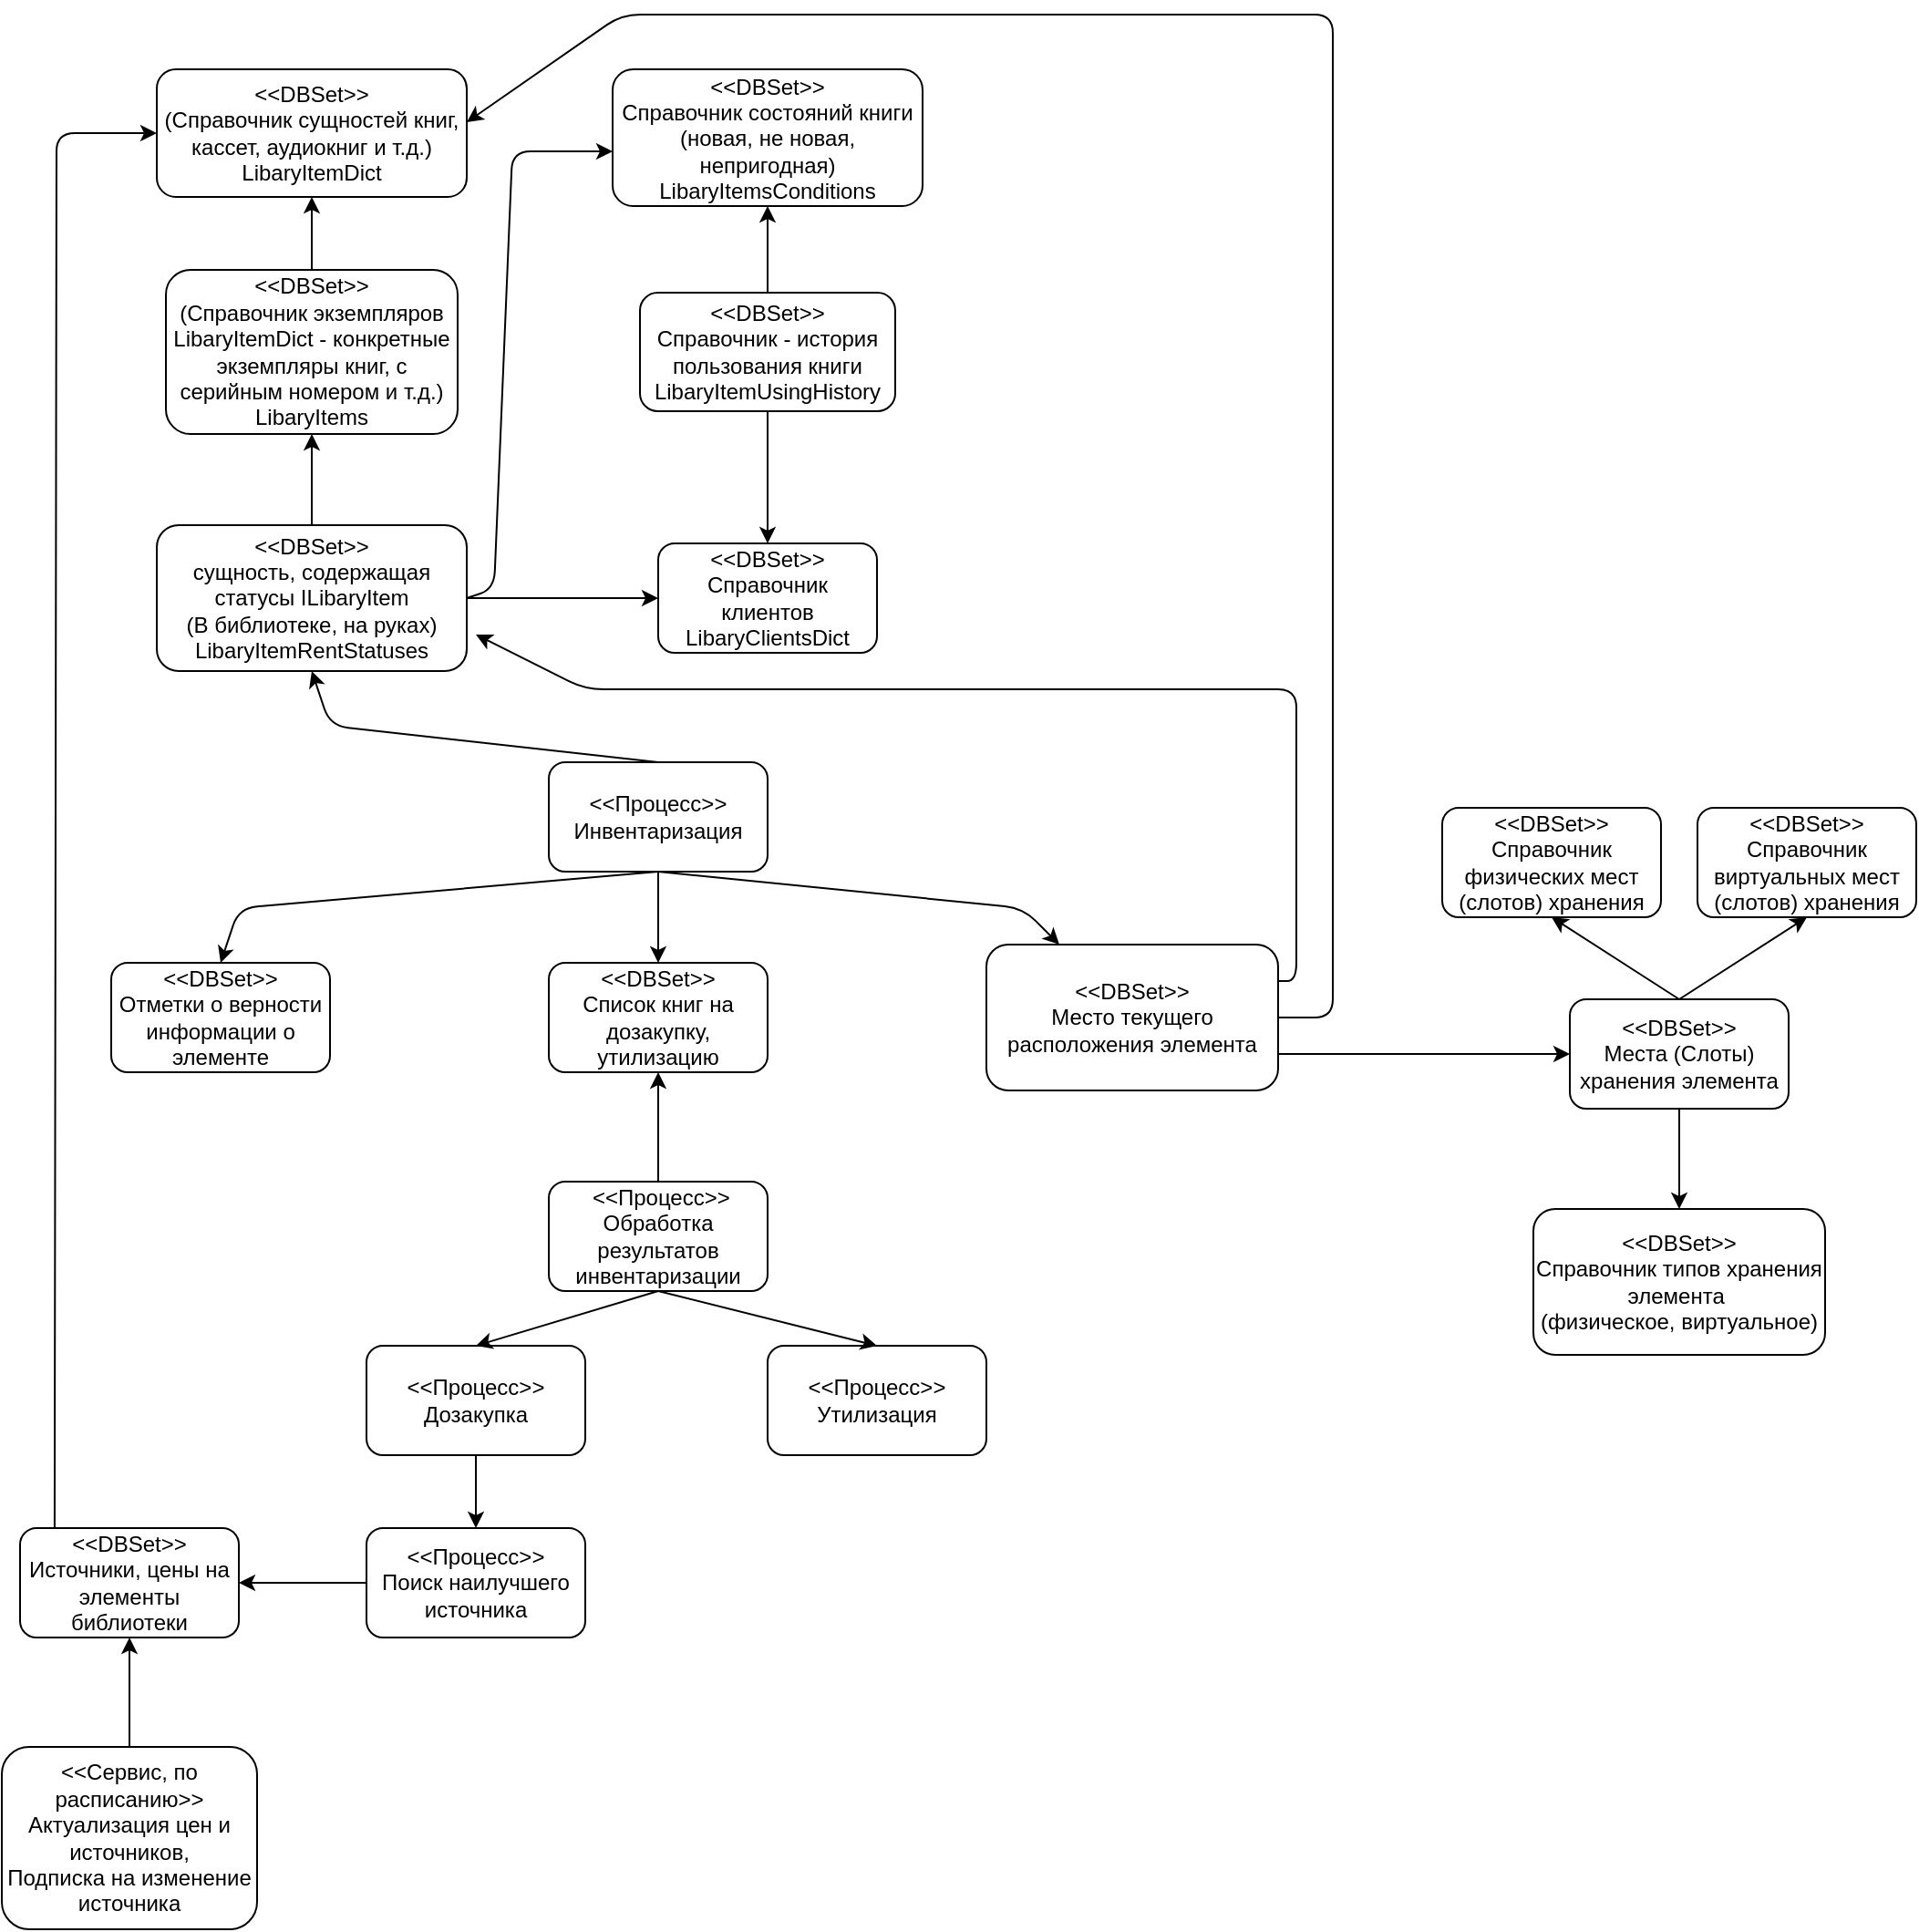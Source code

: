 <mxfile version="14.0.4" type="github">
  <diagram id="gK14NHplJyLcYUVit-RU" name="Page-1">
    <mxGraphModel dx="1422" dy="762" grid="1" gridSize="10" guides="1" tooltips="1" connect="1" arrows="1" fold="1" page="1" pageScale="1" pageWidth="827" pageHeight="1169" math="0" shadow="0">
      <root>
        <mxCell id="0" />
        <mxCell id="1" parent="0" />
        <mxCell id="wRO5aNu6ZZUKkR4L5Q84-1" value="&amp;lt;&amp;lt;Процесс&amp;gt;&amp;gt;&lt;br&gt;Инвентаризация" style="rounded=1;whiteSpace=wrap;html=1;" vertex="1" parent="1">
          <mxGeometry x="310" y="560" width="120" height="60" as="geometry" />
        </mxCell>
        <mxCell id="wRO5aNu6ZZUKkR4L5Q84-17" style="edgeStyle=orthogonalEdgeStyle;rounded=0;orthogonalLoop=1;jettySize=auto;html=1;" edge="1" parent="1" source="wRO5aNu6ZZUKkR4L5Q84-2" target="wRO5aNu6ZZUKkR4L5Q84-10">
          <mxGeometry relative="1" as="geometry" />
        </mxCell>
        <mxCell id="wRO5aNu6ZZUKkR4L5Q84-2" value="&amp;lt;&amp;lt;DBSet&amp;gt;&amp;gt;&lt;br&gt;сущность, содержащая статусы ILibaryItem&lt;br&gt;(В библиотеке, на руках)&lt;br&gt;LibaryItemRentStatuses" style="rounded=1;whiteSpace=wrap;html=1;" vertex="1" parent="1">
          <mxGeometry x="95" y="430" width="170" height="80" as="geometry" />
        </mxCell>
        <mxCell id="wRO5aNu6ZZUKkR4L5Q84-3" value="" style="endArrow=classic;html=1;exitX=0.5;exitY=0;exitDx=0;exitDy=0;entryX=0.5;entryY=1;entryDx=0;entryDy=0;" edge="1" parent="1" source="wRO5aNu6ZZUKkR4L5Q84-1" target="wRO5aNu6ZZUKkR4L5Q84-2">
          <mxGeometry width="50" height="50" relative="1" as="geometry">
            <mxPoint x="390" y="280" as="sourcePoint" />
            <mxPoint x="440" y="230" as="targetPoint" />
            <Array as="points">
              <mxPoint x="190" y="540" />
            </Array>
          </mxGeometry>
        </mxCell>
        <mxCell id="wRO5aNu6ZZUKkR4L5Q84-4" value="&amp;lt;&amp;lt;DBSet&amp;gt;&amp;gt;&lt;br&gt;(Справочник сущностей книг, кассет, аудиокниг и т.д.)&lt;br&gt;LibaryItemDict" style="rounded=1;whiteSpace=wrap;html=1;" vertex="1" parent="1">
          <mxGeometry x="95" y="180" width="170" height="70" as="geometry" />
        </mxCell>
        <mxCell id="wRO5aNu6ZZUKkR4L5Q84-6" value="&amp;lt;&amp;lt;DBSet&amp;gt;&amp;gt;&lt;br&gt;(Справочник экземпляров LibaryItemDict - конкретные экземпляры книг, с серийным номером и т.д.)&lt;br&gt;LibaryItems" style="rounded=1;whiteSpace=wrap;html=1;" vertex="1" parent="1">
          <mxGeometry x="100" y="290" width="160" height="90" as="geometry" />
        </mxCell>
        <mxCell id="wRO5aNu6ZZUKkR4L5Q84-7" value="" style="endArrow=classic;html=1;entryX=0.5;entryY=1;entryDx=0;entryDy=0;exitX=0.5;exitY=0;exitDx=0;exitDy=0;" edge="1" parent="1" source="wRO5aNu6ZZUKkR4L5Q84-6" target="wRO5aNu6ZZUKkR4L5Q84-4">
          <mxGeometry width="50" height="50" relative="1" as="geometry">
            <mxPoint x="390" y="300" as="sourcePoint" />
            <mxPoint x="440" y="250" as="targetPoint" />
          </mxGeometry>
        </mxCell>
        <mxCell id="wRO5aNu6ZZUKkR4L5Q84-8" value="" style="endArrow=classic;html=1;exitX=0.5;exitY=0;exitDx=0;exitDy=0;entryX=0.5;entryY=1;entryDx=0;entryDy=0;" edge="1" parent="1" source="wRO5aNu6ZZUKkR4L5Q84-2" target="wRO5aNu6ZZUKkR4L5Q84-6">
          <mxGeometry width="50" height="50" relative="1" as="geometry">
            <mxPoint x="390" y="300" as="sourcePoint" />
            <mxPoint x="440" y="250" as="targetPoint" />
          </mxGeometry>
        </mxCell>
        <mxCell id="wRO5aNu6ZZUKkR4L5Q84-16" style="edgeStyle=orthogonalEdgeStyle;rounded=0;orthogonalLoop=1;jettySize=auto;html=1;entryX=0.5;entryY=1;entryDx=0;entryDy=0;" edge="1" parent="1" source="wRO5aNu6ZZUKkR4L5Q84-9" target="wRO5aNu6ZZUKkR4L5Q84-13">
          <mxGeometry relative="1" as="geometry" />
        </mxCell>
        <mxCell id="wRO5aNu6ZZUKkR4L5Q84-9" value="&amp;lt;&amp;lt;DBSet&amp;gt;&amp;gt;&lt;br&gt;Справочник - история пользования книги&lt;br&gt;LibaryItemUsingHistory" style="rounded=1;whiteSpace=wrap;html=1;" vertex="1" parent="1">
          <mxGeometry x="360" y="302.5" width="140" height="65" as="geometry" />
        </mxCell>
        <mxCell id="wRO5aNu6ZZUKkR4L5Q84-10" value="&amp;lt;&amp;lt;DBSet&amp;gt;&amp;gt;&lt;br&gt;Справочник клиентов&lt;br&gt;LibaryClientsDict" style="rounded=1;whiteSpace=wrap;html=1;" vertex="1" parent="1">
          <mxGeometry x="370" y="440" width="120" height="60" as="geometry" />
        </mxCell>
        <mxCell id="wRO5aNu6ZZUKkR4L5Q84-11" value="" style="endArrow=classic;html=1;entryX=0;entryY=0.6;entryDx=0;entryDy=0;exitX=1;exitY=0.5;exitDx=0;exitDy=0;entryPerimeter=0;" edge="1" parent="1" source="wRO5aNu6ZZUKkR4L5Q84-2" target="wRO5aNu6ZZUKkR4L5Q84-13">
          <mxGeometry width="50" height="50" relative="1" as="geometry">
            <mxPoint x="390" y="350" as="sourcePoint" />
            <mxPoint x="440" y="300" as="targetPoint" />
            <Array as="points">
              <mxPoint x="280" y="465" />
              <mxPoint x="290" y="225" />
            </Array>
          </mxGeometry>
        </mxCell>
        <mxCell id="wRO5aNu6ZZUKkR4L5Q84-12" value="" style="endArrow=classic;html=1;entryX=0.5;entryY=0;entryDx=0;entryDy=0;exitX=0.5;exitY=1;exitDx=0;exitDy=0;" edge="1" parent="1" source="wRO5aNu6ZZUKkR4L5Q84-9" target="wRO5aNu6ZZUKkR4L5Q84-10">
          <mxGeometry width="50" height="50" relative="1" as="geometry">
            <mxPoint x="390" y="350" as="sourcePoint" />
            <mxPoint x="440" y="300" as="targetPoint" />
          </mxGeometry>
        </mxCell>
        <mxCell id="wRO5aNu6ZZUKkR4L5Q84-13" value="&amp;lt;&amp;lt;DBSet&amp;gt;&amp;gt;&lt;br&gt;Справочник состояний книги&lt;br&gt;(новая, не новая, непригодная)&lt;br&gt;LibaryItemsConditions" style="rounded=1;whiteSpace=wrap;html=1;" vertex="1" parent="1">
          <mxGeometry x="345" y="180" width="170" height="75" as="geometry" />
        </mxCell>
        <mxCell id="wRO5aNu6ZZUKkR4L5Q84-20" value="" style="endArrow=classic;html=1;entryX=0.25;entryY=0;entryDx=0;entryDy=0;exitX=0.5;exitY=1;exitDx=0;exitDy=0;" edge="1" parent="1" source="wRO5aNu6ZZUKkR4L5Q84-1" target="wRO5aNu6ZZUKkR4L5Q84-31">
          <mxGeometry width="50" height="50" relative="1" as="geometry">
            <mxPoint x="390" y="360" as="sourcePoint" />
            <mxPoint x="640" y="500" as="targetPoint" />
            <Array as="points">
              <mxPoint x="570" y="640" />
            </Array>
          </mxGeometry>
        </mxCell>
        <mxCell id="wRO5aNu6ZZUKkR4L5Q84-21" value="&amp;lt;&amp;lt;DBSet&amp;gt;&amp;gt;&lt;br&gt;Отметки о верности информации о элементе" style="rounded=1;whiteSpace=wrap;html=1;" vertex="1" parent="1">
          <mxGeometry x="70" y="670" width="120" height="60" as="geometry" />
        </mxCell>
        <mxCell id="wRO5aNu6ZZUKkR4L5Q84-23" value="&amp;lt;&amp;lt;DBSet&amp;gt;&amp;gt;&lt;br&gt;Список книг на дозакупку, утилизацию" style="rounded=1;whiteSpace=wrap;html=1;" vertex="1" parent="1">
          <mxGeometry x="310" y="670" width="120" height="60" as="geometry" />
        </mxCell>
        <mxCell id="wRO5aNu6ZZUKkR4L5Q84-24" value="" style="endArrow=classic;html=1;entryX=0.5;entryY=0;entryDx=0;entryDy=0;exitX=0.5;exitY=1;exitDx=0;exitDy=0;" edge="1" parent="1" source="wRO5aNu6ZZUKkR4L5Q84-1" target="wRO5aNu6ZZUKkR4L5Q84-21">
          <mxGeometry width="50" height="50" relative="1" as="geometry">
            <mxPoint x="390" y="520" as="sourcePoint" />
            <mxPoint x="440" y="470" as="targetPoint" />
            <Array as="points">
              <mxPoint x="140" y="640" />
            </Array>
          </mxGeometry>
        </mxCell>
        <mxCell id="wRO5aNu6ZZUKkR4L5Q84-25" value="" style="endArrow=classic;html=1;entryX=0.5;entryY=0;entryDx=0;entryDy=0;" edge="1" parent="1" target="wRO5aNu6ZZUKkR4L5Q84-23">
          <mxGeometry width="50" height="50" relative="1" as="geometry">
            <mxPoint x="370" y="620" as="sourcePoint" />
            <mxPoint x="440" y="470" as="targetPoint" />
          </mxGeometry>
        </mxCell>
        <mxCell id="wRO5aNu6ZZUKkR4L5Q84-26" value="&amp;lt;&amp;lt;DBSet&amp;gt;&amp;gt;&lt;br&gt;Справочник типов хранения элемента&amp;nbsp;&lt;br&gt;(физическое, виртуальное)" style="rounded=1;whiteSpace=wrap;html=1;" vertex="1" parent="1">
          <mxGeometry x="850" y="805" width="160" height="80" as="geometry" />
        </mxCell>
        <mxCell id="wRO5aNu6ZZUKkR4L5Q84-27" value="" style="endArrow=classic;html=1;entryX=1;entryY=0.414;entryDx=0;entryDy=0;entryPerimeter=0;exitX=1;exitY=0.5;exitDx=0;exitDy=0;" edge="1" parent="1" source="wRO5aNu6ZZUKkR4L5Q84-31" target="wRO5aNu6ZZUKkR4L5Q84-4">
          <mxGeometry width="50" height="50" relative="1" as="geometry">
            <mxPoint x="660" y="150" as="sourcePoint" />
            <mxPoint x="440" y="150" as="targetPoint" />
            <Array as="points">
              <mxPoint x="740" y="700" />
              <mxPoint x="740" y="150" />
              <mxPoint x="350" y="150" />
            </Array>
          </mxGeometry>
        </mxCell>
        <mxCell id="wRO5aNu6ZZUKkR4L5Q84-29" value="&amp;lt;&amp;lt;DBSet&amp;gt;&amp;gt;&lt;br&gt;Справочник физических мест (слотов) хранения" style="rounded=1;whiteSpace=wrap;html=1;" vertex="1" parent="1">
          <mxGeometry x="800" y="585" width="120" height="60" as="geometry" />
        </mxCell>
        <mxCell id="wRO5aNu6ZZUKkR4L5Q84-30" value="&amp;lt;&amp;lt;DBSet&amp;gt;&amp;gt;&lt;br&gt;Справочник виртуальных мест (слотов) хранения" style="rounded=1;whiteSpace=wrap;html=1;" vertex="1" parent="1">
          <mxGeometry x="940" y="585" width="120" height="60" as="geometry" />
        </mxCell>
        <mxCell id="wRO5aNu6ZZUKkR4L5Q84-31" value="&amp;lt;&amp;lt;DBSet&amp;gt;&amp;gt;&lt;br&gt;Место текущего расположения элемента" style="rounded=1;whiteSpace=wrap;html=1;" vertex="1" parent="1">
          <mxGeometry x="550" y="660" width="160" height="80" as="geometry" />
        </mxCell>
        <mxCell id="wRO5aNu6ZZUKkR4L5Q84-33" value="&amp;lt;&amp;lt;DBSet&amp;gt;&amp;gt;&lt;br&gt;Места (Слоты) хранения элемента" style="rounded=1;whiteSpace=wrap;html=1;" vertex="1" parent="1">
          <mxGeometry x="870" y="690" width="120" height="60" as="geometry" />
        </mxCell>
        <mxCell id="wRO5aNu6ZZUKkR4L5Q84-34" value="" style="endArrow=classic;html=1;entryX=0.5;entryY=1;entryDx=0;entryDy=0;exitX=0.5;exitY=0;exitDx=0;exitDy=0;" edge="1" parent="1" source="wRO5aNu6ZZUKkR4L5Q84-33" target="wRO5aNu6ZZUKkR4L5Q84-29">
          <mxGeometry width="50" height="50" relative="1" as="geometry">
            <mxPoint x="470" y="805" as="sourcePoint" />
            <mxPoint x="520" y="755" as="targetPoint" />
          </mxGeometry>
        </mxCell>
        <mxCell id="wRO5aNu6ZZUKkR4L5Q84-35" value="" style="endArrow=classic;html=1;entryX=0.5;entryY=1;entryDx=0;entryDy=0;exitX=0.5;exitY=0;exitDx=0;exitDy=0;" edge="1" parent="1" source="wRO5aNu6ZZUKkR4L5Q84-33" target="wRO5aNu6ZZUKkR4L5Q84-30">
          <mxGeometry width="50" height="50" relative="1" as="geometry">
            <mxPoint x="470" y="805" as="sourcePoint" />
            <mxPoint x="520" y="755" as="targetPoint" />
          </mxGeometry>
        </mxCell>
        <mxCell id="wRO5aNu6ZZUKkR4L5Q84-36" value="" style="endArrow=classic;html=1;entryX=0;entryY=0.5;entryDx=0;entryDy=0;exitX=1;exitY=0.75;exitDx=0;exitDy=0;" edge="1" parent="1" source="wRO5aNu6ZZUKkR4L5Q84-31" target="wRO5aNu6ZZUKkR4L5Q84-33">
          <mxGeometry width="50" height="50" relative="1" as="geometry">
            <mxPoint x="390" y="370" as="sourcePoint" />
            <mxPoint x="440" y="320" as="targetPoint" />
            <Array as="points">
              <mxPoint x="760" y="720" />
            </Array>
          </mxGeometry>
        </mxCell>
        <mxCell id="wRO5aNu6ZZUKkR4L5Q84-39" value="" style="endArrow=classic;html=1;exitX=1;exitY=0.25;exitDx=0;exitDy=0;" edge="1" parent="1" source="wRO5aNu6ZZUKkR4L5Q84-31">
          <mxGeometry width="50" height="50" relative="1" as="geometry">
            <mxPoint x="720" y="680" as="sourcePoint" />
            <mxPoint x="270" y="490" as="targetPoint" />
            <Array as="points">
              <mxPoint x="720" y="680" />
              <mxPoint x="720" y="520" />
              <mxPoint x="530" y="520" />
              <mxPoint x="330" y="520" />
            </Array>
          </mxGeometry>
        </mxCell>
        <mxCell id="wRO5aNu6ZZUKkR4L5Q84-40" value="" style="endArrow=classic;html=1;entryX=0.5;entryY=0;entryDx=0;entryDy=0;exitX=0.5;exitY=1;exitDx=0;exitDy=0;" edge="1" parent="1" source="wRO5aNu6ZZUKkR4L5Q84-33" target="wRO5aNu6ZZUKkR4L5Q84-26">
          <mxGeometry width="50" height="50" relative="1" as="geometry">
            <mxPoint x="470" y="985" as="sourcePoint" />
            <mxPoint x="520" y="935" as="targetPoint" />
          </mxGeometry>
        </mxCell>
        <mxCell id="wRO5aNu6ZZUKkR4L5Q84-42" style="edgeStyle=orthogonalEdgeStyle;rounded=0;orthogonalLoop=1;jettySize=auto;html=1;entryX=0.5;entryY=1;entryDx=0;entryDy=0;" edge="1" parent="1" source="wRO5aNu6ZZUKkR4L5Q84-41" target="wRO5aNu6ZZUKkR4L5Q84-23">
          <mxGeometry relative="1" as="geometry" />
        </mxCell>
        <mxCell id="wRO5aNu6ZZUKkR4L5Q84-41" value="&amp;nbsp;&amp;lt;&amp;lt;Процесс&amp;gt;&amp;gt;&lt;br&gt;Обработка результатов инвентаризации" style="rounded=1;whiteSpace=wrap;html=1;" vertex="1" parent="1">
          <mxGeometry x="310" y="790" width="120" height="60" as="geometry" />
        </mxCell>
        <mxCell id="wRO5aNu6ZZUKkR4L5Q84-43" value="&amp;lt;&amp;lt;Процесс&amp;gt;&amp;gt;&lt;br&gt;Утилизация" style="rounded=1;whiteSpace=wrap;html=1;" vertex="1" parent="1">
          <mxGeometry x="430" y="880" width="120" height="60" as="geometry" />
        </mxCell>
        <mxCell id="wRO5aNu6ZZUKkR4L5Q84-44" value="&amp;lt;&amp;lt;Процесс&amp;gt;&amp;gt;&lt;br&gt;Дозакупка" style="rounded=1;whiteSpace=wrap;html=1;" vertex="1" parent="1">
          <mxGeometry x="210" y="880" width="120" height="60" as="geometry" />
        </mxCell>
        <mxCell id="wRO5aNu6ZZUKkR4L5Q84-45" value="" style="endArrow=classic;html=1;entryX=0.5;entryY=0;entryDx=0;entryDy=0;exitX=0.5;exitY=1;exitDx=0;exitDy=0;" edge="1" parent="1" source="wRO5aNu6ZZUKkR4L5Q84-41" target="wRO5aNu6ZZUKkR4L5Q84-44">
          <mxGeometry width="50" height="50" relative="1" as="geometry">
            <mxPoint x="390" y="870" as="sourcePoint" />
            <mxPoint x="440" y="820" as="targetPoint" />
          </mxGeometry>
        </mxCell>
        <mxCell id="wRO5aNu6ZZUKkR4L5Q84-46" value="" style="endArrow=classic;html=1;entryX=0.5;entryY=0;entryDx=0;entryDy=0;exitX=0.5;exitY=1;exitDx=0;exitDy=0;" edge="1" parent="1" source="wRO5aNu6ZZUKkR4L5Q84-41" target="wRO5aNu6ZZUKkR4L5Q84-43">
          <mxGeometry width="50" height="50" relative="1" as="geometry">
            <mxPoint x="390" y="870" as="sourcePoint" />
            <mxPoint x="440" y="820" as="targetPoint" />
          </mxGeometry>
        </mxCell>
        <mxCell id="wRO5aNu6ZZUKkR4L5Q84-48" value="&amp;lt;&amp;lt;DBSet&amp;gt;&amp;gt;&lt;br&gt;Источники, цены на элементы библиотеки" style="rounded=1;whiteSpace=wrap;html=1;" vertex="1" parent="1">
          <mxGeometry x="20" y="980" width="120" height="60" as="geometry" />
        </mxCell>
        <mxCell id="wRO5aNu6ZZUKkR4L5Q84-49" value="" style="endArrow=classic;html=1;entryX=0;entryY=0.5;entryDx=0;entryDy=0;exitX=0.158;exitY=0;exitDx=0;exitDy=0;exitPerimeter=0;" edge="1" parent="1" source="wRO5aNu6ZZUKkR4L5Q84-48" target="wRO5aNu6ZZUKkR4L5Q84-4">
          <mxGeometry width="50" height="50" relative="1" as="geometry">
            <mxPoint x="390" y="650" as="sourcePoint" />
            <mxPoint x="440" y="600" as="targetPoint" />
            <Array as="points">
              <mxPoint x="40" y="215" />
            </Array>
          </mxGeometry>
        </mxCell>
        <mxCell id="wRO5aNu6ZZUKkR4L5Q84-50" value="&amp;lt;&amp;lt;Процесс&amp;gt;&amp;gt;&lt;br&gt;Поиск наилучшего источника" style="rounded=1;whiteSpace=wrap;html=1;" vertex="1" parent="1">
          <mxGeometry x="210" y="980" width="120" height="60" as="geometry" />
        </mxCell>
        <mxCell id="wRO5aNu6ZZUKkR4L5Q84-51" value="" style="endArrow=classic;html=1;entryX=0.5;entryY=0;entryDx=0;entryDy=0;exitX=0.5;exitY=1;exitDx=0;exitDy=0;" edge="1" parent="1" source="wRO5aNu6ZZUKkR4L5Q84-44" target="wRO5aNu6ZZUKkR4L5Q84-50">
          <mxGeometry width="50" height="50" relative="1" as="geometry">
            <mxPoint x="390" y="980" as="sourcePoint" />
            <mxPoint x="440" y="930" as="targetPoint" />
          </mxGeometry>
        </mxCell>
        <mxCell id="wRO5aNu6ZZUKkR4L5Q84-52" value="" style="endArrow=classic;html=1;entryX=1;entryY=0.5;entryDx=0;entryDy=0;exitX=0;exitY=0.5;exitDx=0;exitDy=0;" edge="1" parent="1" source="wRO5aNu6ZZUKkR4L5Q84-50" target="wRO5aNu6ZZUKkR4L5Q84-48">
          <mxGeometry width="50" height="50" relative="1" as="geometry">
            <mxPoint x="390" y="980" as="sourcePoint" />
            <mxPoint x="440" y="930" as="targetPoint" />
          </mxGeometry>
        </mxCell>
        <mxCell id="wRO5aNu6ZZUKkR4L5Q84-54" style="edgeStyle=orthogonalEdgeStyle;rounded=0;orthogonalLoop=1;jettySize=auto;html=1;entryX=0.5;entryY=1;entryDx=0;entryDy=0;" edge="1" parent="1" source="wRO5aNu6ZZUKkR4L5Q84-53" target="wRO5aNu6ZZUKkR4L5Q84-48">
          <mxGeometry relative="1" as="geometry" />
        </mxCell>
        <mxCell id="wRO5aNu6ZZUKkR4L5Q84-53" value="&amp;lt;&amp;lt;Сервис, по расписанию&amp;gt;&amp;gt;&lt;br&gt;Актуализация цен и источников,&lt;br&gt;Подписка на изменение источника" style="rounded=1;whiteSpace=wrap;html=1;" vertex="1" parent="1">
          <mxGeometry x="10" y="1100" width="140" height="100" as="geometry" />
        </mxCell>
      </root>
    </mxGraphModel>
  </diagram>
</mxfile>
